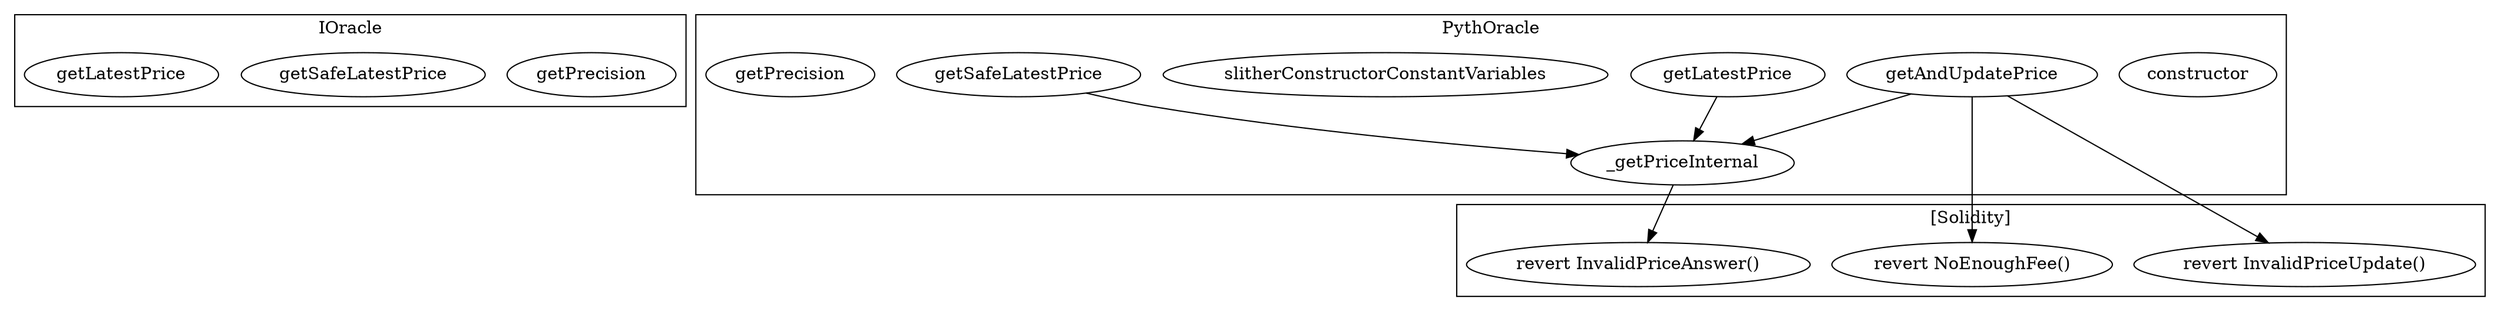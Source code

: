 strict digraph {
subgraph cluster_37634_IOracle {
label = "IOracle"
"37634_getPrecision" [label="getPrecision"]
"37634_getSafeLatestPrice" [label="getSafeLatestPrice"]
"37634_getLatestPrice" [label="getLatestPrice"]
}subgraph cluster_45908_PythOracle {
label = "PythOracle"
"45908_constructor" [label="constructor"]
"45908__getPriceInternal" [label="_getPriceInternal"]
"45908_getSafeLatestPrice" [label="getSafeLatestPrice"]
"45908_getLatestPrice" [label="getLatestPrice"]
"45908_slitherConstructorConstantVariables" [label="slitherConstructorConstantVariables"]
"45908_getAndUpdatePrice" [label="getAndUpdatePrice"]
"45908_getPrecision" [label="getPrecision"]
"45908_getSafeLatestPrice" -> "45908__getPriceInternal"
"45908_getLatestPrice" -> "45908__getPriceInternal"
"45908_getAndUpdatePrice" -> "45908__getPriceInternal"
}subgraph cluster_solidity {
label = "[Solidity]"
"revert NoEnoughFee()" 
"revert InvalidPriceAnswer()" 
"revert InvalidPriceUpdate()" 
"45908__getPriceInternal" -> "revert InvalidPriceAnswer()"
"45908_getAndUpdatePrice" -> "revert NoEnoughFee()"
"45908_getAndUpdatePrice" -> "revert InvalidPriceUpdate()"
}
}